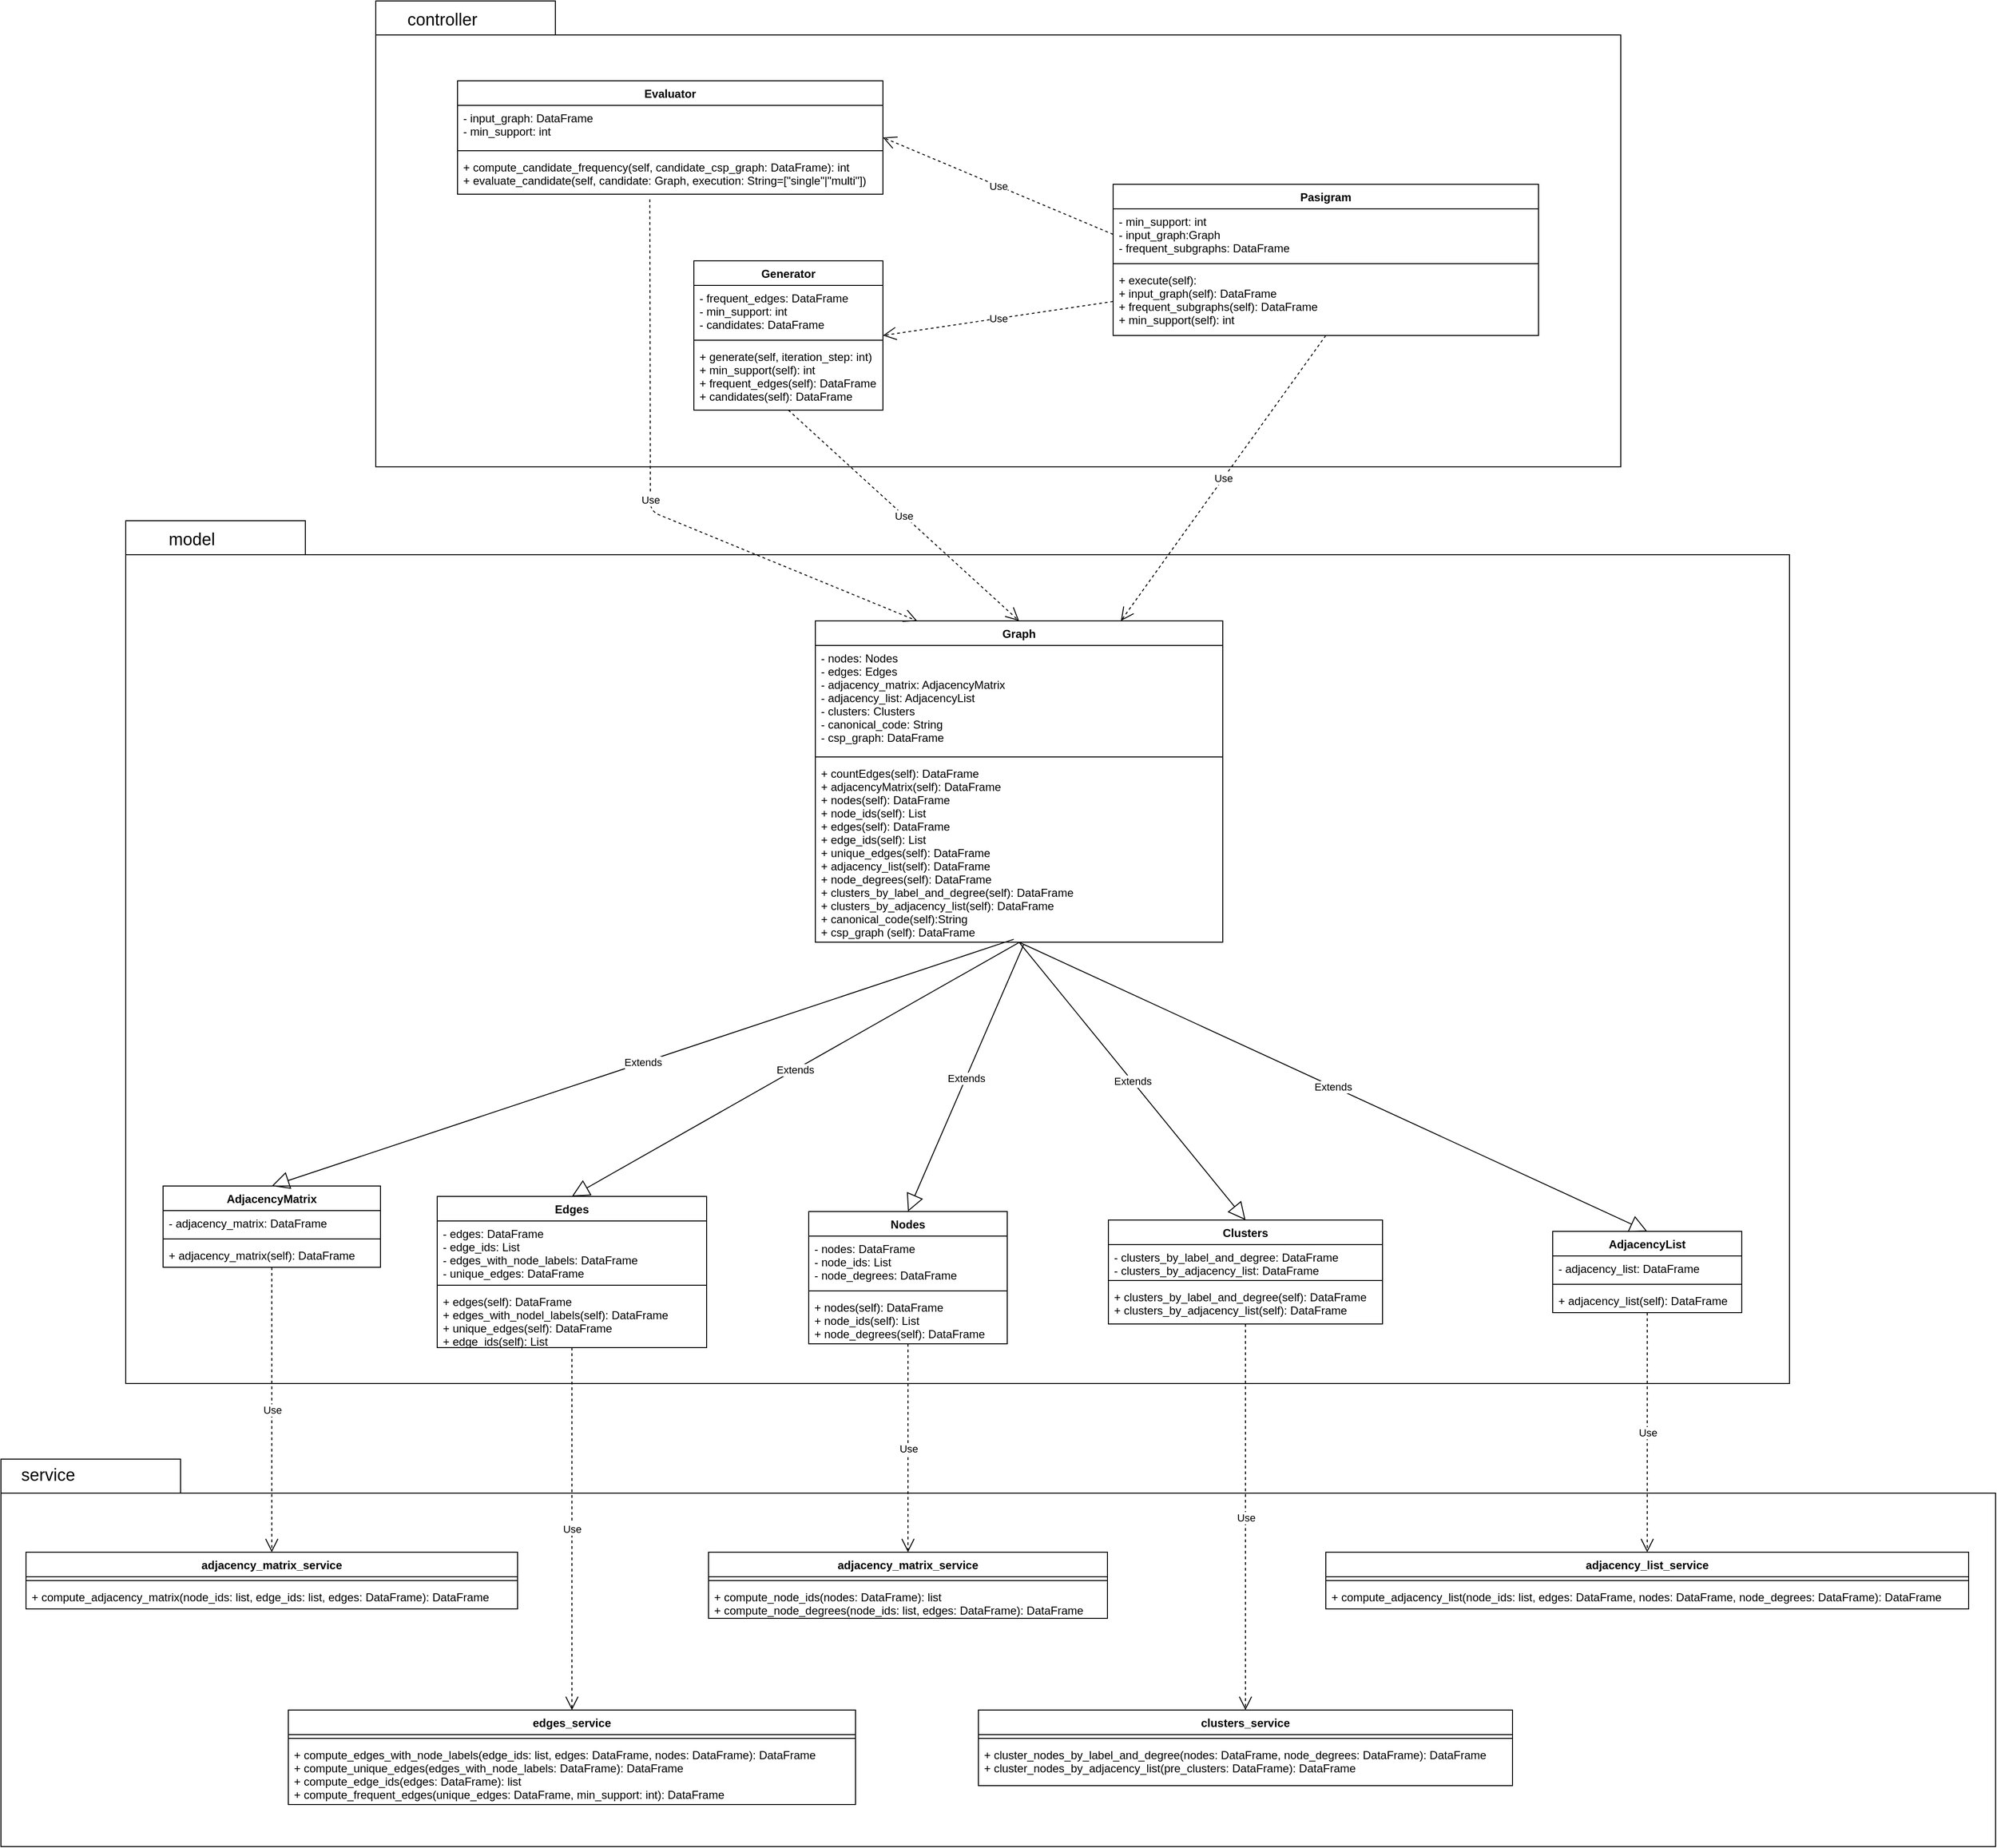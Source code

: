 <mxfile version="10.5.4" type="device"><diagram name="Page-1" id="b5b7bab2-c9e2-2cf4-8b2a-24fd1a2a6d21"><mxGraphModel dx="3150" dy="2454" grid="1" gridSize="10" guides="1" tooltips="1" connect="1" arrows="1" fold="1" page="1" pageScale="1" pageWidth="827" pageHeight="1169" background="#ffffff" math="0" shadow="0"><root><mxCell id="0"/><mxCell id="1" parent="0"/><mxCell id="rr6sIuIUHutgHlvioa0x-10" value="" style="shape=folder;fontStyle=1;spacingTop=10;tabWidth=190;tabHeight=36;tabPosition=left;html=1;" vertex="1" parent="1"><mxGeometry x="-203.5" y="-670" width="1317" height="493" as="geometry"/></mxCell><mxCell id="V_axXNq83tmMkvDrKTM_-57" value="" style="shape=folder;fontStyle=1;spacingTop=10;tabWidth=190;tabHeight=36;tabPosition=left;html=1;" parent="1" vertex="1"><mxGeometry x="-600" y="873" width="2110" height="410" as="geometry"/></mxCell><mxCell id="V_axXNq83tmMkvDrKTM_-53" value="" style="shape=folder;fontStyle=1;spacingTop=10;tabWidth=190;tabHeight=36;tabPosition=left;html=1;" parent="1" vertex="1"><mxGeometry x="-468" y="-120" width="1760" height="913" as="geometry"/></mxCell><mxCell id="V_axXNq83tmMkvDrKTM_-2" value="Graph" style="swimlane;fontStyle=1;align=center;verticalAlign=top;childLayout=stackLayout;horizontal=1;startSize=26;horizontalStack=0;resizeParent=1;resizeParentMax=0;resizeLast=0;collapsible=1;marginBottom=0;" parent="1" vertex="1"><mxGeometry x="261.5" y="-14" width="431" height="340" as="geometry"><mxRectangle x="230" y="3" width="70" height="26" as="alternateBounds"/></mxGeometry></mxCell><mxCell id="V_axXNq83tmMkvDrKTM_-3" value="- nodes: Nodes&#xA;- edges: Edges&#xA;- adjacency_matrix: AdjacencyMatrix&#xA;- adjacency_list: AdjacencyList&#xA;- clusters: Clusters&#xA;- canonical_code: String&#xA;- csp_graph: DataFrame&#xA;" style="text;strokeColor=none;fillColor=none;align=left;verticalAlign=top;spacingLeft=4;spacingRight=4;overflow=hidden;rotatable=0;points=[[0,0.5],[1,0.5]];portConstraint=eastwest;" parent="V_axXNq83tmMkvDrKTM_-2" vertex="1"><mxGeometry y="26" width="431" height="114" as="geometry"/></mxCell><mxCell id="V_axXNq83tmMkvDrKTM_-4" value="" style="line;strokeWidth=1;fillColor=none;align=left;verticalAlign=middle;spacingTop=-1;spacingLeft=3;spacingRight=3;rotatable=0;labelPosition=right;points=[];portConstraint=eastwest;" parent="V_axXNq83tmMkvDrKTM_-2" vertex="1"><mxGeometry y="140" width="431" height="8" as="geometry"/></mxCell><mxCell id="V_axXNq83tmMkvDrKTM_-5" value="+ countEdges(self): DataFrame&#xA;+ adjacencyMatrix(self): DataFrame&#xA;+ nodes(self): DataFrame&#xA;+ node_ids(self): List&#xA;+ edges(self): DataFrame&#xA;+ edge_ids(self): List&#xA;+ unique_edges(self): DataFrame&#xA;+ adjacency_list(self): DataFrame&#xA;+ node_degrees(self): DataFrame&#xA;+ clusters_by_label_and_degree(self): DataFrame&#xA;+ clusters_by_adjacency_list(self): DataFrame&#xA;+ canonical_code(self):String&#xA;+ csp_graph (self): DataFrame&#xA;" style="text;strokeColor=none;fillColor=none;align=left;verticalAlign=top;spacingLeft=4;spacingRight=4;overflow=hidden;rotatable=0;points=[[0,0.5],[1,0.5]];portConstraint=eastwest;" parent="V_axXNq83tmMkvDrKTM_-2" vertex="1"><mxGeometry y="148" width="431" height="192" as="geometry"/></mxCell><mxCell id="V_axXNq83tmMkvDrKTM_-6" value="Nodes" style="swimlane;fontStyle=1;align=center;verticalAlign=top;childLayout=stackLayout;horizontal=1;startSize=26;horizontalStack=0;resizeParent=1;resizeParentMax=0;resizeLast=0;collapsible=1;marginBottom=0;" parent="1" vertex="1"><mxGeometry x="254.5" y="611" width="210" height="140" as="geometry"><mxRectangle x="180" y="541" width="70" height="26" as="alternateBounds"/></mxGeometry></mxCell><mxCell id="V_axXNq83tmMkvDrKTM_-7" value="- nodes: DataFrame&#xA;- node_ids: List&#xA;- node_degrees: DataFrame&#xA;" style="text;strokeColor=none;fillColor=none;align=left;verticalAlign=top;spacingLeft=4;spacingRight=4;overflow=hidden;rotatable=0;points=[[0,0.5],[1,0.5]];portConstraint=eastwest;" parent="V_axXNq83tmMkvDrKTM_-6" vertex="1"><mxGeometry y="26" width="210" height="54" as="geometry"/></mxCell><mxCell id="V_axXNq83tmMkvDrKTM_-8" value="" style="line;strokeWidth=1;fillColor=none;align=left;verticalAlign=middle;spacingTop=-1;spacingLeft=3;spacingRight=3;rotatable=0;labelPosition=right;points=[];portConstraint=eastwest;" parent="V_axXNq83tmMkvDrKTM_-6" vertex="1"><mxGeometry y="80" width="210" height="8" as="geometry"/></mxCell><mxCell id="V_axXNq83tmMkvDrKTM_-9" value="+ nodes(self): DataFrame&#xA;+ node_ids(self): List&#xA;+ node_degrees(self): DataFrame&#xA;" style="text;strokeColor=none;fillColor=none;align=left;verticalAlign=top;spacingLeft=4;spacingRight=4;overflow=hidden;rotatable=0;points=[[0,0.5],[1,0.5]];portConstraint=eastwest;" parent="V_axXNq83tmMkvDrKTM_-6" vertex="1"><mxGeometry y="88" width="210" height="52" as="geometry"/></mxCell><mxCell id="V_axXNq83tmMkvDrKTM_-10" value="Edges" style="swimlane;fontStyle=1;align=center;verticalAlign=top;childLayout=stackLayout;horizontal=1;startSize=26;horizontalStack=0;resizeParent=1;resizeParentMax=0;resizeLast=0;collapsible=1;marginBottom=0;" parent="1" vertex="1"><mxGeometry x="-138.5" y="595" width="285" height="160" as="geometry"><mxRectangle x="290" y="541" width="70" height="26" as="alternateBounds"/></mxGeometry></mxCell><mxCell id="V_axXNq83tmMkvDrKTM_-11" value="- edges: DataFrame&#xA;- edge_ids: List&#xA;- edges_with_node_labels: DataFrame&#xA;- unique_edges: DataFrame&#xA;" style="text;strokeColor=none;fillColor=none;align=left;verticalAlign=top;spacingLeft=4;spacingRight=4;overflow=hidden;rotatable=0;points=[[0,0.5],[1,0.5]];portConstraint=eastwest;" parent="V_axXNq83tmMkvDrKTM_-10" vertex="1"><mxGeometry y="26" width="285" height="64" as="geometry"/></mxCell><mxCell id="V_axXNq83tmMkvDrKTM_-12" value="" style="line;strokeWidth=1;fillColor=none;align=left;verticalAlign=middle;spacingTop=-1;spacingLeft=3;spacingRight=3;rotatable=0;labelPosition=right;points=[];portConstraint=eastwest;" parent="V_axXNq83tmMkvDrKTM_-10" vertex="1"><mxGeometry y="90" width="285" height="8" as="geometry"/></mxCell><mxCell id="V_axXNq83tmMkvDrKTM_-13" value="+ edges(self): DataFrame&#xA;+ edges_with_nodel_labels(self): DataFrame&#xA;+ unique_edges(self): DataFrame&#xA;+ edge_ids(self): List" style="text;strokeColor=none;fillColor=none;align=left;verticalAlign=top;spacingLeft=4;spacingRight=4;overflow=hidden;rotatable=0;points=[[0,0.5],[1,0.5]];portConstraint=eastwest;" parent="V_axXNq83tmMkvDrKTM_-10" vertex="1"><mxGeometry y="98" width="285" height="62" as="geometry"/></mxCell><mxCell id="V_axXNq83tmMkvDrKTM_-14" value="AdjacencyList" style="swimlane;fontStyle=1;align=center;verticalAlign=top;childLayout=stackLayout;horizontal=1;startSize=26;horizontalStack=0;resizeParent=1;resizeParentMax=0;resizeLast=0;collapsible=1;marginBottom=0;" parent="1" vertex="1"><mxGeometry x="1041.5" y="632" width="200" height="86" as="geometry"><mxRectangle x="520" y="541" width="110" height="26" as="alternateBounds"/></mxGeometry></mxCell><mxCell id="V_axXNq83tmMkvDrKTM_-15" value="- adjacency_list: DataFrame" style="text;strokeColor=none;fillColor=none;align=left;verticalAlign=top;spacingLeft=4;spacingRight=4;overflow=hidden;rotatable=0;points=[[0,0.5],[1,0.5]];portConstraint=eastwest;" parent="V_axXNq83tmMkvDrKTM_-14" vertex="1"><mxGeometry y="26" width="200" height="26" as="geometry"/></mxCell><mxCell id="V_axXNq83tmMkvDrKTM_-16" value="" style="line;strokeWidth=1;fillColor=none;align=left;verticalAlign=middle;spacingTop=-1;spacingLeft=3;spacingRight=3;rotatable=0;labelPosition=right;points=[];portConstraint=eastwest;" parent="V_axXNq83tmMkvDrKTM_-14" vertex="1"><mxGeometry y="52" width="200" height="8" as="geometry"/></mxCell><mxCell id="V_axXNq83tmMkvDrKTM_-17" value="+ adjacency_list(self): DataFrame" style="text;strokeColor=none;fillColor=none;align=left;verticalAlign=top;spacingLeft=4;spacingRight=4;overflow=hidden;rotatable=0;points=[[0,0.5],[1,0.5]];portConstraint=eastwest;" parent="V_axXNq83tmMkvDrKTM_-14" vertex="1"><mxGeometry y="60" width="200" height="26" as="geometry"/></mxCell><mxCell id="V_axXNq83tmMkvDrKTM_-18" value="AdjacencyMatrix" style="swimlane;fontStyle=1;align=center;verticalAlign=top;childLayout=stackLayout;horizontal=1;startSize=26;horizontalStack=0;resizeParent=1;resizeParentMax=0;resizeLast=0;collapsible=1;marginBottom=0;" parent="1" vertex="1"><mxGeometry x="-428.5" y="584" width="230" height="86" as="geometry"><mxRectangle x="30" y="320" width="120" height="26" as="alternateBounds"/></mxGeometry></mxCell><mxCell id="V_axXNq83tmMkvDrKTM_-19" value="- adjacency_matrix: DataFrame" style="text;strokeColor=none;fillColor=none;align=left;verticalAlign=top;spacingLeft=4;spacingRight=4;overflow=hidden;rotatable=0;points=[[0,0.5],[1,0.5]];portConstraint=eastwest;" parent="V_axXNq83tmMkvDrKTM_-18" vertex="1"><mxGeometry y="26" width="230" height="26" as="geometry"/></mxCell><mxCell id="V_axXNq83tmMkvDrKTM_-20" value="" style="line;strokeWidth=1;fillColor=none;align=left;verticalAlign=middle;spacingTop=-1;spacingLeft=3;spacingRight=3;rotatable=0;labelPosition=right;points=[];portConstraint=eastwest;" parent="V_axXNq83tmMkvDrKTM_-18" vertex="1"><mxGeometry y="52" width="230" height="8" as="geometry"/></mxCell><mxCell id="V_axXNq83tmMkvDrKTM_-21" value="+ adjacency_matrix(self): DataFrame" style="text;strokeColor=none;fillColor=none;align=left;verticalAlign=top;spacingLeft=4;spacingRight=4;overflow=hidden;rotatable=0;points=[[0,0.5],[1,0.5]];portConstraint=eastwest;" parent="V_axXNq83tmMkvDrKTM_-18" vertex="1"><mxGeometry y="60" width="230" height="26" as="geometry"/></mxCell><mxCell id="V_axXNq83tmMkvDrKTM_-22" value="Clusters" style="swimlane;fontStyle=1;align=center;verticalAlign=top;childLayout=stackLayout;horizontal=1;startSize=26;horizontalStack=0;resizeParent=1;resizeParentMax=0;resizeLast=0;collapsible=1;marginBottom=0;" parent="1" vertex="1"><mxGeometry x="571.5" y="620" width="290" height="110" as="geometry"><mxRectangle x="400" y="541" width="80" height="26" as="alternateBounds"/></mxGeometry></mxCell><mxCell id="V_axXNq83tmMkvDrKTM_-23" value="- clusters_by_label_and_degree: DataFrame&#xA;- clusters_by_adjacency_list: DataFrame&#xA;" style="text;strokeColor=none;fillColor=none;align=left;verticalAlign=top;spacingLeft=4;spacingRight=4;overflow=hidden;rotatable=0;points=[[0,0.5],[1,0.5]];portConstraint=eastwest;" parent="V_axXNq83tmMkvDrKTM_-22" vertex="1"><mxGeometry y="26" width="290" height="34" as="geometry"/></mxCell><mxCell id="V_axXNq83tmMkvDrKTM_-24" value="" style="line;strokeWidth=1;fillColor=none;align=left;verticalAlign=middle;spacingTop=-1;spacingLeft=3;spacingRight=3;rotatable=0;labelPosition=right;points=[];portConstraint=eastwest;" parent="V_axXNq83tmMkvDrKTM_-22" vertex="1"><mxGeometry y="60" width="290" height="8" as="geometry"/></mxCell><mxCell id="V_axXNq83tmMkvDrKTM_-25" value="+ clusters_by_label_and_degree(self): DataFrame&#xA;+ clusters_by_adjacency_list(self): DataFrame" style="text;strokeColor=none;fillColor=none;align=left;verticalAlign=top;spacingLeft=4;spacingRight=4;overflow=hidden;rotatable=0;points=[[0,0.5],[1,0.5]];portConstraint=eastwest;" parent="V_axXNq83tmMkvDrKTM_-22" vertex="1"><mxGeometry y="68" width="290" height="42" as="geometry"/></mxCell><mxCell id="V_axXNq83tmMkvDrKTM_-28" value="Extends" style="endArrow=block;endSize=16;endFill=0;html=1;entryX=0.5;entryY=0;entryDx=0;entryDy=0;exitX=0.487;exitY=0.984;exitDx=0;exitDy=0;exitPerimeter=0;" parent="1" source="V_axXNq83tmMkvDrKTM_-5" target="V_axXNq83tmMkvDrKTM_-18" edge="1"><mxGeometry width="160" relative="1" as="geometry"><mxPoint x="-58.5" y="423" as="sourcePoint"/><mxPoint x="101.5" y="423" as="targetPoint"/></mxGeometry></mxCell><mxCell id="V_axXNq83tmMkvDrKTM_-29" value="Extends" style="endArrow=block;endSize=16;endFill=0;html=1;entryX=0.5;entryY=0;entryDx=0;entryDy=0;exitX=0.499;exitY=1.003;exitDx=0;exitDy=0;exitPerimeter=0;" parent="1" source="V_axXNq83tmMkvDrKTM_-5" target="V_axXNq83tmMkvDrKTM_-10" edge="1"><mxGeometry width="160" relative="1" as="geometry"><mxPoint x="361.5" y="513" as="sourcePoint"/><mxPoint x="521.5" y="513" as="targetPoint"/></mxGeometry></mxCell><mxCell id="V_axXNq83tmMkvDrKTM_-30" value="Extends" style="endArrow=block;endSize=16;endFill=0;html=1;entryX=0.5;entryY=0;entryDx=0;entryDy=0;exitX=0.511;exitY=1.015;exitDx=0;exitDy=0;exitPerimeter=0;" parent="1" source="V_axXNq83tmMkvDrKTM_-5" target="V_axXNq83tmMkvDrKTM_-6" edge="1"><mxGeometry width="160" relative="1" as="geometry"><mxPoint x="441.5" y="493" as="sourcePoint"/><mxPoint x="601.5" y="493" as="targetPoint"/></mxGeometry></mxCell><mxCell id="V_axXNq83tmMkvDrKTM_-31" value="Extends" style="endArrow=block;endSize=16;endFill=0;html=1;entryX=0.5;entryY=0;entryDx=0;entryDy=0;exitX=0.5;exitY=1;exitDx=0;exitDy=0;" parent="1" source="V_axXNq83tmMkvDrKTM_-2" target="V_axXNq83tmMkvDrKTM_-22" edge="1"><mxGeometry width="160" relative="1" as="geometry"><mxPoint x="486.5" y="345" as="sourcePoint"/><mxPoint x="531.294" y="608.294" as="targetPoint"/></mxGeometry></mxCell><mxCell id="V_axXNq83tmMkvDrKTM_-32" value="Extends" style="endArrow=block;endSize=16;endFill=0;html=1;entryX=0.5;entryY=0;entryDx=0;entryDy=0;exitX=0.5;exitY=1;exitDx=0;exitDy=0;" parent="1" source="V_axXNq83tmMkvDrKTM_-2" target="V_axXNq83tmMkvDrKTM_-14" edge="1"><mxGeometry width="160" relative="1" as="geometry"><mxPoint x="501.265" y="32.971" as="sourcePoint"/><mxPoint x="901.265" y="620.029" as="targetPoint"/></mxGeometry></mxCell><mxCell id="V_axXNq83tmMkvDrKTM_-37" value="adjacency_matrix_service" style="swimlane;fontStyle=1;align=center;verticalAlign=top;childLayout=stackLayout;horizontal=1;startSize=26;horizontalStack=0;resizeParent=1;resizeParentMax=0;resizeLast=0;collapsible=1;marginBottom=0;" parent="1" vertex="1"><mxGeometry x="-573.5" y="971.5" width="520" height="60" as="geometry"/></mxCell><mxCell id="V_axXNq83tmMkvDrKTM_-39" value="" style="line;strokeWidth=1;fillColor=none;align=left;verticalAlign=middle;spacingTop=-1;spacingLeft=3;spacingRight=3;rotatable=0;labelPosition=right;points=[];portConstraint=eastwest;" parent="V_axXNq83tmMkvDrKTM_-37" vertex="1"><mxGeometry y="26" width="520" height="8" as="geometry"/></mxCell><mxCell id="V_axXNq83tmMkvDrKTM_-40" value="+ compute_adjacency_matrix(node_ids: list, edge_ids: list, edges: DataFrame): DataFrame" style="text;strokeColor=none;fillColor=none;align=left;verticalAlign=top;spacingLeft=4;spacingRight=4;overflow=hidden;rotatable=0;points=[[0,0.5],[1,0.5]];portConstraint=eastwest;" parent="V_axXNq83tmMkvDrKTM_-37" vertex="1"><mxGeometry y="34" width="520" height="26" as="geometry"/></mxCell><mxCell id="V_axXNq83tmMkvDrKTM_-41" value="edges_service" style="swimlane;fontStyle=1;align=center;verticalAlign=top;childLayout=stackLayout;horizontal=1;startSize=26;horizontalStack=0;resizeParent=1;resizeParentMax=0;resizeLast=0;collapsible=1;marginBottom=0;" parent="1" vertex="1"><mxGeometry x="-296" y="1138.5" width="600" height="100" as="geometry"/></mxCell><mxCell id="V_axXNq83tmMkvDrKTM_-42" value="" style="line;strokeWidth=1;fillColor=none;align=left;verticalAlign=middle;spacingTop=-1;spacingLeft=3;spacingRight=3;rotatable=0;labelPosition=right;points=[];portConstraint=eastwest;" parent="V_axXNq83tmMkvDrKTM_-41" vertex="1"><mxGeometry y="26" width="600" height="8" as="geometry"/></mxCell><mxCell id="V_axXNq83tmMkvDrKTM_-43" value="+ compute_edges_with_node_labels(edge_ids: list, edges: DataFrame, nodes: DataFrame): DataFrame&#xA;+ compute_unique_edges(edges_with_node_labels: DataFrame): DataFrame&#xA;+ compute_edge_ids(edges: DataFrame): list&#xA;+ compute_frequent_edges(unique_edges: DataFrame, min_support: int): DataFrame&#xA;" style="text;strokeColor=none;fillColor=none;align=left;verticalAlign=top;spacingLeft=4;spacingRight=4;overflow=hidden;rotatable=0;points=[[0,0.5],[1,0.5]];portConstraint=eastwest;" parent="V_axXNq83tmMkvDrKTM_-41" vertex="1"><mxGeometry y="34" width="600" height="66" as="geometry"/></mxCell><mxCell id="V_axXNq83tmMkvDrKTM_-44" value="adjacency_matrix_service" style="swimlane;fontStyle=1;align=center;verticalAlign=top;childLayout=stackLayout;horizontal=1;startSize=26;horizontalStack=0;resizeParent=1;resizeParentMax=0;resizeLast=0;collapsible=1;marginBottom=0;" parent="1" vertex="1"><mxGeometry x="148.5" y="971.5" width="422" height="70" as="geometry"/></mxCell><mxCell id="V_axXNq83tmMkvDrKTM_-45" value="" style="line;strokeWidth=1;fillColor=none;align=left;verticalAlign=middle;spacingTop=-1;spacingLeft=3;spacingRight=3;rotatable=0;labelPosition=right;points=[];portConstraint=eastwest;" parent="V_axXNq83tmMkvDrKTM_-44" vertex="1"><mxGeometry y="26" width="422" height="8" as="geometry"/></mxCell><mxCell id="V_axXNq83tmMkvDrKTM_-46" value="+ compute_node_ids(nodes: DataFrame): list&#xA;+ compute_node_degrees(node_ids: list, edges: DataFrame): DataFrame &#xA;" style="text;strokeColor=none;fillColor=none;align=left;verticalAlign=top;spacingLeft=4;spacingRight=4;overflow=hidden;rotatable=0;points=[[0,0.5],[1,0.5]];portConstraint=eastwest;" parent="V_axXNq83tmMkvDrKTM_-44" vertex="1"><mxGeometry y="34" width="422" height="36" as="geometry"/></mxCell><mxCell id="V_axXNq83tmMkvDrKTM_-47" value="clusters_service" style="swimlane;fontStyle=1;align=center;verticalAlign=top;childLayout=stackLayout;horizontal=1;startSize=26;horizontalStack=0;resizeParent=1;resizeParentMax=0;resizeLast=0;collapsible=1;marginBottom=0;" parent="1" vertex="1"><mxGeometry x="434" y="1138.5" width="565" height="80" as="geometry"/></mxCell><mxCell id="V_axXNq83tmMkvDrKTM_-48" value="" style="line;strokeWidth=1;fillColor=none;align=left;verticalAlign=middle;spacingTop=-1;spacingLeft=3;spacingRight=3;rotatable=0;labelPosition=right;points=[];portConstraint=eastwest;" parent="V_axXNq83tmMkvDrKTM_-47" vertex="1"><mxGeometry y="26" width="565" height="8" as="geometry"/></mxCell><mxCell id="V_axXNq83tmMkvDrKTM_-49" value="+ cluster_nodes_by_label_and_degree(nodes: DataFrame, node_degrees: DataFrame): DataFrame&#xA;+ cluster_nodes_by_adjacency_list(pre_clusters: DataFrame): DataFrame&#xA;" style="text;strokeColor=none;fillColor=none;align=left;verticalAlign=top;spacingLeft=4;spacingRight=4;overflow=hidden;rotatable=0;points=[[0,0.5],[1,0.5]];portConstraint=eastwest;" parent="V_axXNq83tmMkvDrKTM_-47" vertex="1"><mxGeometry y="34" width="565" height="46" as="geometry"/></mxCell><mxCell id="V_axXNq83tmMkvDrKTM_-50" value="adjacency_list_service" style="swimlane;fontStyle=1;align=center;verticalAlign=top;childLayout=stackLayout;horizontal=1;startSize=26;horizontalStack=0;resizeParent=1;resizeParentMax=0;resizeLast=0;collapsible=1;marginBottom=0;" parent="1" vertex="1"><mxGeometry x="801.5" y="971.5" width="680" height="60" as="geometry"/></mxCell><mxCell id="V_axXNq83tmMkvDrKTM_-51" value="" style="line;strokeWidth=1;fillColor=none;align=left;verticalAlign=middle;spacingTop=-1;spacingLeft=3;spacingRight=3;rotatable=0;labelPosition=right;points=[];portConstraint=eastwest;" parent="V_axXNq83tmMkvDrKTM_-50" vertex="1"><mxGeometry y="26" width="680" height="8" as="geometry"/></mxCell><mxCell id="V_axXNq83tmMkvDrKTM_-52" value="+ compute_adjacency_list(node_ids: list, edges: DataFrame, nodes: DataFrame, node_degrees: DataFrame): DataFrame&#xA;" style="text;strokeColor=none;fillColor=none;align=left;verticalAlign=top;spacingLeft=4;spacingRight=4;overflow=hidden;rotatable=0;points=[[0,0.5],[1,0.5]];portConstraint=eastwest;" parent="V_axXNq83tmMkvDrKTM_-50" vertex="1"><mxGeometry y="34" width="680" height="26" as="geometry"/></mxCell><mxCell id="V_axXNq83tmMkvDrKTM_-55" value="&lt;font style=&quot;font-size: 18px&quot;&gt;model&lt;/font&gt;" style="text;html=1;strokeColor=none;fillColor=none;align=center;verticalAlign=middle;whiteSpace=wrap;rounded=0;" parent="1" vertex="1"><mxGeometry x="-428.5" y="-110" width="60" height="20" as="geometry"/></mxCell><mxCell id="V_axXNq83tmMkvDrKTM_-58" value="&lt;font style=&quot;font-size: 18px&quot;&gt;service&lt;/font&gt;" style="text;html=1;strokeColor=none;fillColor=none;align=center;verticalAlign=middle;whiteSpace=wrap;rounded=0;" parent="1" vertex="1"><mxGeometry x="-580" y="880" width="60" height="20" as="geometry"/></mxCell><mxCell id="V_axXNq83tmMkvDrKTM_-59" value="Use" style="endArrow=open;endSize=12;dashed=1;html=1;entryX=0.5;entryY=0;entryDx=0;entryDy=0;" parent="1" source="V_axXNq83tmMkvDrKTM_-18" target="V_axXNq83tmMkvDrKTM_-37" edge="1"><mxGeometry width="160" relative="1" as="geometry"><mxPoint x="-460" y="870" as="sourcePoint"/><mxPoint x="-300" y="870" as="targetPoint"/></mxGeometry></mxCell><mxCell id="V_axXNq83tmMkvDrKTM_-60" value="Use" style="endArrow=open;endSize=12;dashed=1;html=1;entryX=0.5;entryY=0;entryDx=0;entryDy=0;" parent="1" source="V_axXNq83tmMkvDrKTM_-10" target="V_axXNq83tmMkvDrKTM_-41" edge="1"><mxGeometry width="160" relative="1" as="geometry"><mxPoint x="-186.604" y="675" as="sourcePoint"/><mxPoint x="-313.333" y="976" as="targetPoint"/></mxGeometry></mxCell><mxCell id="V_axXNq83tmMkvDrKTM_-61" value="Use" style="endArrow=open;endSize=12;dashed=1;html=1;entryX=0.5;entryY=0;entryDx=0;entryDy=0;" parent="1" source="V_axXNq83tmMkvDrKTM_-6" target="V_axXNq83tmMkvDrKTM_-44" edge="1"><mxGeometry width="160" relative="1" as="geometry"><mxPoint x="250" y="830" as="sourcePoint"/><mxPoint x="410" y="830" as="targetPoint"/></mxGeometry></mxCell><mxCell id="V_axXNq83tmMkvDrKTM_-62" value="Use" style="endArrow=open;endSize=12;dashed=1;html=1;entryX=0.5;entryY=0;entryDx=0;entryDy=0;" parent="1" source="V_axXNq83tmMkvDrKTM_-22" target="V_axXNq83tmMkvDrKTM_-47" edge="1"><mxGeometry width="160" relative="1" as="geometry"><mxPoint x="690" y="870" as="sourcePoint"/><mxPoint x="850" y="870" as="targetPoint"/></mxGeometry></mxCell><mxCell id="V_axXNq83tmMkvDrKTM_-63" value="Use" style="endArrow=open;endSize=12;dashed=1;html=1;entryX=0.5;entryY=0;entryDx=0;entryDy=0;" parent="1" source="V_axXNq83tmMkvDrKTM_-14" target="V_axXNq83tmMkvDrKTM_-50" edge="1"><mxGeometry width="160" relative="1" as="geometry"><mxPoint x="1210" y="780" as="sourcePoint"/><mxPoint x="1370" y="780" as="targetPoint"/></mxGeometry></mxCell><mxCell id="V_axXNq83tmMkvDrKTM_-64" value="Generator" style="swimlane;fontStyle=1;align=center;verticalAlign=top;childLayout=stackLayout;horizontal=1;startSize=26;horizontalStack=0;resizeParent=1;resizeParentMax=0;resizeLast=0;collapsible=1;marginBottom=0;" parent="1" vertex="1"><mxGeometry x="133" y="-395" width="200" height="158" as="geometry"/></mxCell><mxCell id="V_axXNq83tmMkvDrKTM_-65" value="- frequent_edges: DataFrame&#xA;- min_support: int&#xA;- candidates: DataFrame&#xA;" style="text;strokeColor=none;fillColor=none;align=left;verticalAlign=top;spacingLeft=4;spacingRight=4;overflow=hidden;rotatable=0;points=[[0,0.5],[1,0.5]];portConstraint=eastwest;" parent="V_axXNq83tmMkvDrKTM_-64" vertex="1"><mxGeometry y="26" width="200" height="54" as="geometry"/></mxCell><mxCell id="V_axXNq83tmMkvDrKTM_-66" value="" style="line;strokeWidth=1;fillColor=none;align=left;verticalAlign=middle;spacingTop=-1;spacingLeft=3;spacingRight=3;rotatable=0;labelPosition=right;points=[];portConstraint=eastwest;" parent="V_axXNq83tmMkvDrKTM_-64" vertex="1"><mxGeometry y="80" width="200" height="8" as="geometry"/></mxCell><mxCell id="V_axXNq83tmMkvDrKTM_-67" value="+ generate(self, iteration_step: int)&#xA;+ min_support(self): int&#xA;+ frequent_edges(self): DataFrame&#xA;+ candidates(self): DataFrame&#xA;" style="text;strokeColor=none;fillColor=none;align=left;verticalAlign=top;spacingLeft=4;spacingRight=4;overflow=hidden;rotatable=0;points=[[0,0.5],[1,0.5]];portConstraint=eastwest;" parent="V_axXNq83tmMkvDrKTM_-64" vertex="1"><mxGeometry y="88" width="200" height="70" as="geometry"/></mxCell><mxCell id="V_axXNq83tmMkvDrKTM_-68" value="Evaluator" style="swimlane;fontStyle=1;align=center;verticalAlign=top;childLayout=stackLayout;horizontal=1;startSize=26;horizontalStack=0;resizeParent=1;resizeParentMax=0;resizeLast=0;collapsible=1;marginBottom=0;" parent="1" vertex="1"><mxGeometry x="-117" y="-585.5" width="450" height="120" as="geometry"/></mxCell><mxCell id="V_axXNq83tmMkvDrKTM_-69" value="- input_graph: DataFrame&#xA;- min_support: int" style="text;strokeColor=none;fillColor=none;align=left;verticalAlign=top;spacingLeft=4;spacingRight=4;overflow=hidden;rotatable=0;points=[[0,0.5],[1,0.5]];portConstraint=eastwest;" parent="V_axXNq83tmMkvDrKTM_-68" vertex="1"><mxGeometry y="26" width="450" height="44" as="geometry"/></mxCell><mxCell id="V_axXNq83tmMkvDrKTM_-70" value="" style="line;strokeWidth=1;fillColor=none;align=left;verticalAlign=middle;spacingTop=-1;spacingLeft=3;spacingRight=3;rotatable=0;labelPosition=right;points=[];portConstraint=eastwest;" parent="V_axXNq83tmMkvDrKTM_-68" vertex="1"><mxGeometry y="70" width="450" height="8" as="geometry"/></mxCell><mxCell id="V_axXNq83tmMkvDrKTM_-71" value="+ compute_candidate_frequency(self, candidate_csp_graph: DataFrame): int&#xA;+ evaluate_candidate(self, candidate: Graph, execution: String=[&quot;single&quot;|&quot;multi&quot;])&#xA;" style="text;strokeColor=none;fillColor=none;align=left;verticalAlign=top;spacingLeft=4;spacingRight=4;overflow=hidden;rotatable=0;points=[[0,0.5],[1,0.5]];portConstraint=eastwest;" parent="V_axXNq83tmMkvDrKTM_-68" vertex="1"><mxGeometry y="78" width="450" height="42" as="geometry"/></mxCell><mxCell id="rr6sIuIUHutgHlvioa0x-1" value="Pasigram" style="swimlane;fontStyle=1;align=center;verticalAlign=top;childLayout=stackLayout;horizontal=1;startSize=26;horizontalStack=0;resizeParent=1;resizeParentMax=0;resizeLast=0;collapsible=1;marginBottom=0;" vertex="1" parent="1"><mxGeometry x="576.5" y="-476" width="450" height="160" as="geometry"/></mxCell><mxCell id="rr6sIuIUHutgHlvioa0x-2" value="- min_support: int&#xA;- input_graph:Graph&#xA;- frequent_subgraphs: DataFrame" style="text;strokeColor=none;fillColor=none;align=left;verticalAlign=top;spacingLeft=4;spacingRight=4;overflow=hidden;rotatable=0;points=[[0,0.5],[1,0.5]];portConstraint=eastwest;" vertex="1" parent="rr6sIuIUHutgHlvioa0x-1"><mxGeometry y="26" width="450" height="54" as="geometry"/></mxCell><mxCell id="rr6sIuIUHutgHlvioa0x-3" value="" style="line;strokeWidth=1;fillColor=none;align=left;verticalAlign=middle;spacingTop=-1;spacingLeft=3;spacingRight=3;rotatable=0;labelPosition=right;points=[];portConstraint=eastwest;" vertex="1" parent="rr6sIuIUHutgHlvioa0x-1"><mxGeometry y="80" width="450" height="8" as="geometry"/></mxCell><mxCell id="rr6sIuIUHutgHlvioa0x-4" value="+ execute(self):&#xA;+ input_graph(self): DataFrame&#xA;+ frequent_subgraphs(self): DataFrame&#xA;+ min_support(self): int&#xA;&#xA;" style="text;strokeColor=none;fillColor=none;align=left;verticalAlign=top;spacingLeft=4;spacingRight=4;overflow=hidden;rotatable=0;points=[[0,0.5],[1,0.5]];portConstraint=eastwest;" vertex="1" parent="rr6sIuIUHutgHlvioa0x-1"><mxGeometry y="88" width="450" height="72" as="geometry"/></mxCell><mxCell id="rr6sIuIUHutgHlvioa0x-6" value="Use" style="endArrow=open;endSize=12;dashed=1;html=1;entryX=1;entryY=0.5;entryDx=0;entryDy=0;exitX=0;exitY=0.5;exitDx=0;exitDy=0;" edge="1" parent="1" source="rr6sIuIUHutgHlvioa0x-4" target="V_axXNq83tmMkvDrKTM_-64"><mxGeometry width="160" relative="1" as="geometry"><mxPoint x="436.5" y="-220" as="sourcePoint"/><mxPoint x="596.5" y="-220" as="targetPoint"/></mxGeometry></mxCell><mxCell id="rr6sIuIUHutgHlvioa0x-7" value="Use" style="endArrow=open;endSize=12;dashed=1;html=1;entryX=1;entryY=0.5;entryDx=0;entryDy=0;exitX=0;exitY=0.5;exitDx=0;exitDy=0;" edge="1" parent="1" source="rr6sIuIUHutgHlvioa0x-2" target="V_axXNq83tmMkvDrKTM_-68"><mxGeometry width="160" relative="1" as="geometry"><mxPoint x="396.5" y="-490" as="sourcePoint"/><mxPoint x="556.5" y="-490" as="targetPoint"/></mxGeometry></mxCell><mxCell id="rr6sIuIUHutgHlvioa0x-8" value="Use" style="endArrow=open;endSize=12;dashed=1;html=1;entryX=0.5;entryY=0;entryDx=0;entryDy=0;exitX=0.5;exitY=1;exitDx=0;exitDy=0;" edge="1" parent="1" source="V_axXNq83tmMkvDrKTM_-64" target="V_axXNq83tmMkvDrKTM_-2"><mxGeometry width="160" relative="1" as="geometry"><mxPoint x="40" y="-200" as="sourcePoint"/><mxPoint x="200" y="-200" as="targetPoint"/></mxGeometry></mxCell><mxCell id="rr6sIuIUHutgHlvioa0x-9" value="Use" style="endArrow=open;endSize=12;dashed=1;html=1;exitX=0.452;exitY=1.131;exitDx=0;exitDy=0;exitPerimeter=0;entryX=0.25;entryY=0;entryDx=0;entryDy=0;" edge="1" parent="1" source="V_axXNq83tmMkvDrKTM_-71" target="V_axXNq83tmMkvDrKTM_-2"><mxGeometry width="160" relative="1" as="geometry"><mxPoint x="80" y="-350" as="sourcePoint"/><mxPoint x="240" y="-350" as="targetPoint"/><Array as="points"><mxPoint x="87" y="-130"/></Array></mxGeometry></mxCell><mxCell id="rr6sIuIUHutgHlvioa0x-11" value="&lt;font style=&quot;font-size: 18px&quot;&gt;controller&lt;/font&gt;" style="text;html=1;strokeColor=none;fillColor=none;align=center;verticalAlign=middle;whiteSpace=wrap;rounded=0;" vertex="1" parent="1"><mxGeometry x="-163.5" y="-660" width="60" height="20" as="geometry"/></mxCell><mxCell id="rr6sIuIUHutgHlvioa0x-12" value="Use" style="endArrow=open;endSize=12;dashed=1;html=1;exitX=0.5;exitY=1;exitDx=0;exitDy=0;entryX=0.75;entryY=0;entryDx=0;entryDy=0;" edge="1" parent="1" source="rr6sIuIUHutgHlvioa0x-1" target="V_axXNq83tmMkvDrKTM_-2"><mxGeometry width="160" relative="1" as="geometry"><mxPoint x="860" y="-230" as="sourcePoint"/><mxPoint x="1020" y="-230" as="targetPoint"/></mxGeometry></mxCell></root></mxGraphModel></diagram></mxfile>